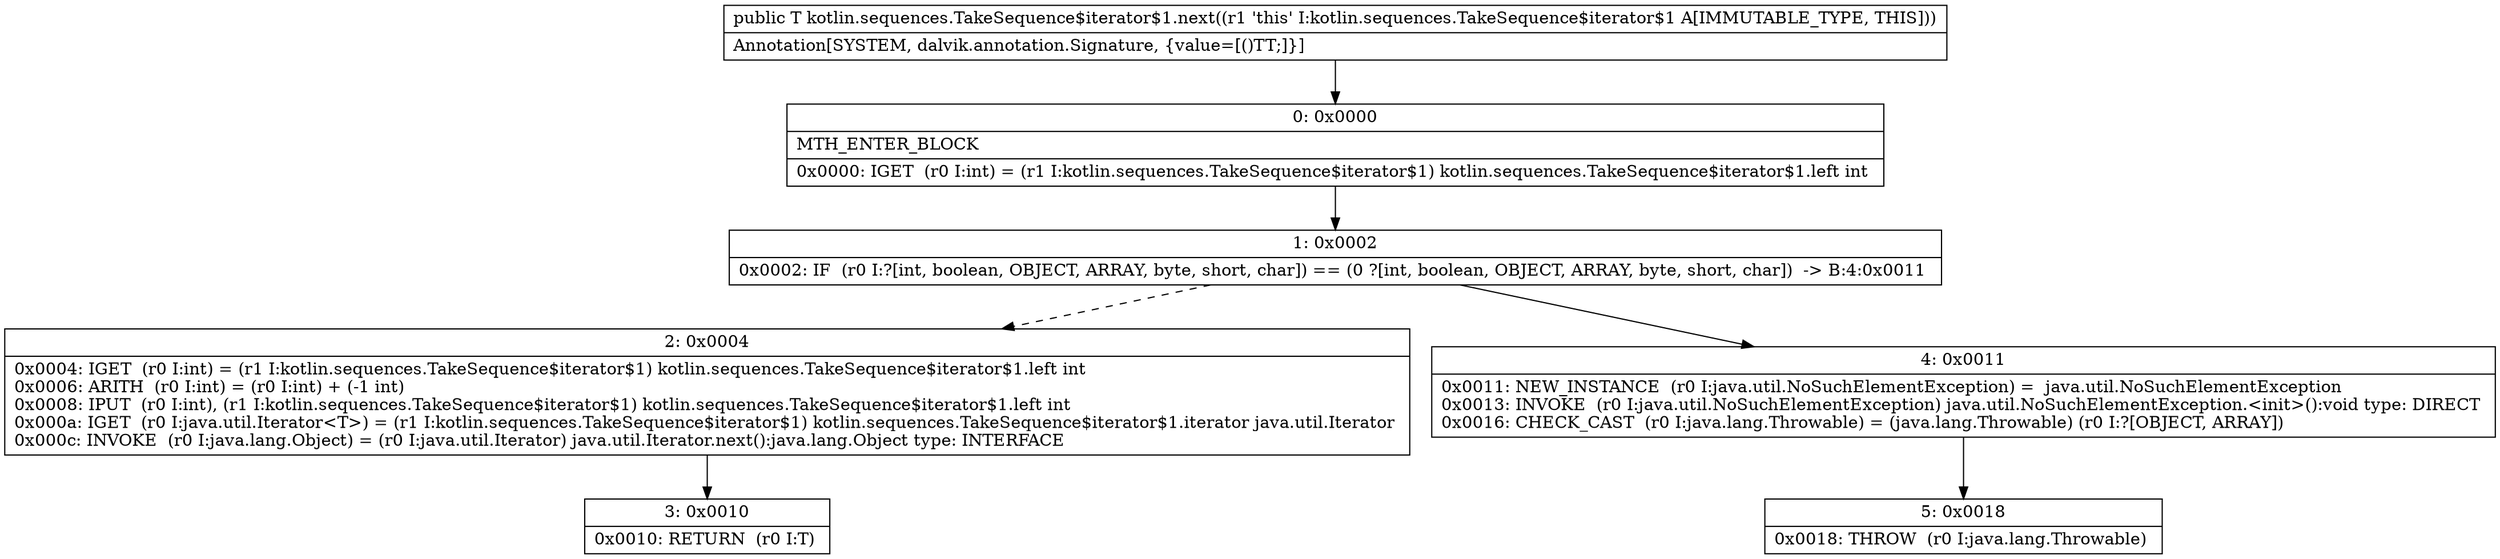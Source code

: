 digraph "CFG forkotlin.sequences.TakeSequence$iterator$1.next()Ljava\/lang\/Object;" {
Node_0 [shape=record,label="{0\:\ 0x0000|MTH_ENTER_BLOCK\l|0x0000: IGET  (r0 I:int) = (r1 I:kotlin.sequences.TakeSequence$iterator$1) kotlin.sequences.TakeSequence$iterator$1.left int \l}"];
Node_1 [shape=record,label="{1\:\ 0x0002|0x0002: IF  (r0 I:?[int, boolean, OBJECT, ARRAY, byte, short, char]) == (0 ?[int, boolean, OBJECT, ARRAY, byte, short, char])  \-\> B:4:0x0011 \l}"];
Node_2 [shape=record,label="{2\:\ 0x0004|0x0004: IGET  (r0 I:int) = (r1 I:kotlin.sequences.TakeSequence$iterator$1) kotlin.sequences.TakeSequence$iterator$1.left int \l0x0006: ARITH  (r0 I:int) = (r0 I:int) + (\-1 int) \l0x0008: IPUT  (r0 I:int), (r1 I:kotlin.sequences.TakeSequence$iterator$1) kotlin.sequences.TakeSequence$iterator$1.left int \l0x000a: IGET  (r0 I:java.util.Iterator\<T\>) = (r1 I:kotlin.sequences.TakeSequence$iterator$1) kotlin.sequences.TakeSequence$iterator$1.iterator java.util.Iterator \l0x000c: INVOKE  (r0 I:java.lang.Object) = (r0 I:java.util.Iterator) java.util.Iterator.next():java.lang.Object type: INTERFACE \l}"];
Node_3 [shape=record,label="{3\:\ 0x0010|0x0010: RETURN  (r0 I:T) \l}"];
Node_4 [shape=record,label="{4\:\ 0x0011|0x0011: NEW_INSTANCE  (r0 I:java.util.NoSuchElementException) =  java.util.NoSuchElementException \l0x0013: INVOKE  (r0 I:java.util.NoSuchElementException) java.util.NoSuchElementException.\<init\>():void type: DIRECT \l0x0016: CHECK_CAST  (r0 I:java.lang.Throwable) = (java.lang.Throwable) (r0 I:?[OBJECT, ARRAY]) \l}"];
Node_5 [shape=record,label="{5\:\ 0x0018|0x0018: THROW  (r0 I:java.lang.Throwable) \l}"];
MethodNode[shape=record,label="{public T kotlin.sequences.TakeSequence$iterator$1.next((r1 'this' I:kotlin.sequences.TakeSequence$iterator$1 A[IMMUTABLE_TYPE, THIS]))  | Annotation[SYSTEM, dalvik.annotation.Signature, \{value=[()TT;]\}]\l}"];
MethodNode -> Node_0;
Node_0 -> Node_1;
Node_1 -> Node_2[style=dashed];
Node_1 -> Node_4;
Node_2 -> Node_3;
Node_4 -> Node_5;
}

